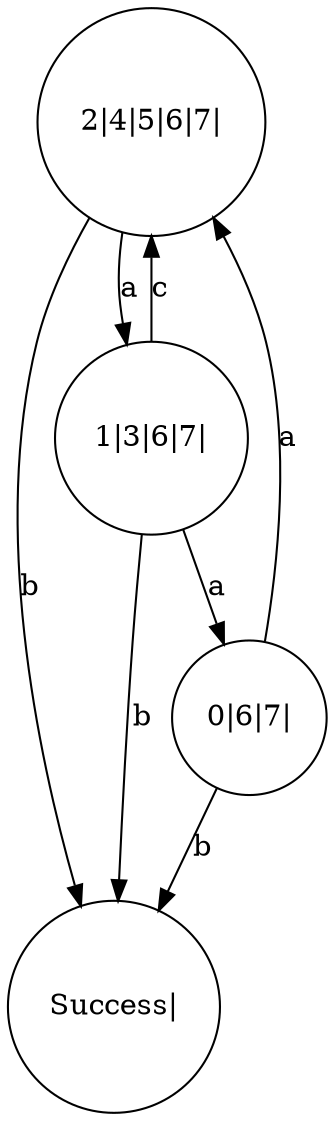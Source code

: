 digraph TestCaseD10 { 0 [shape=circle,label="2|4|5|6|7|"]; 1 [shape=circle,label="1|3|6|7|"]; 2 [shape=circle,label="Success|"]; 3 [shape=circle,label="0|6|7|"]; 0 -> 1[label="a"]; 0 -> 2[label="b"]; 1 -> 3[label="a"]; 1 -> 2[label="b"]; 1 -> 0[label="c"]; 3 -> 0[label="a"]; 3 -> 2[label="b"]; }